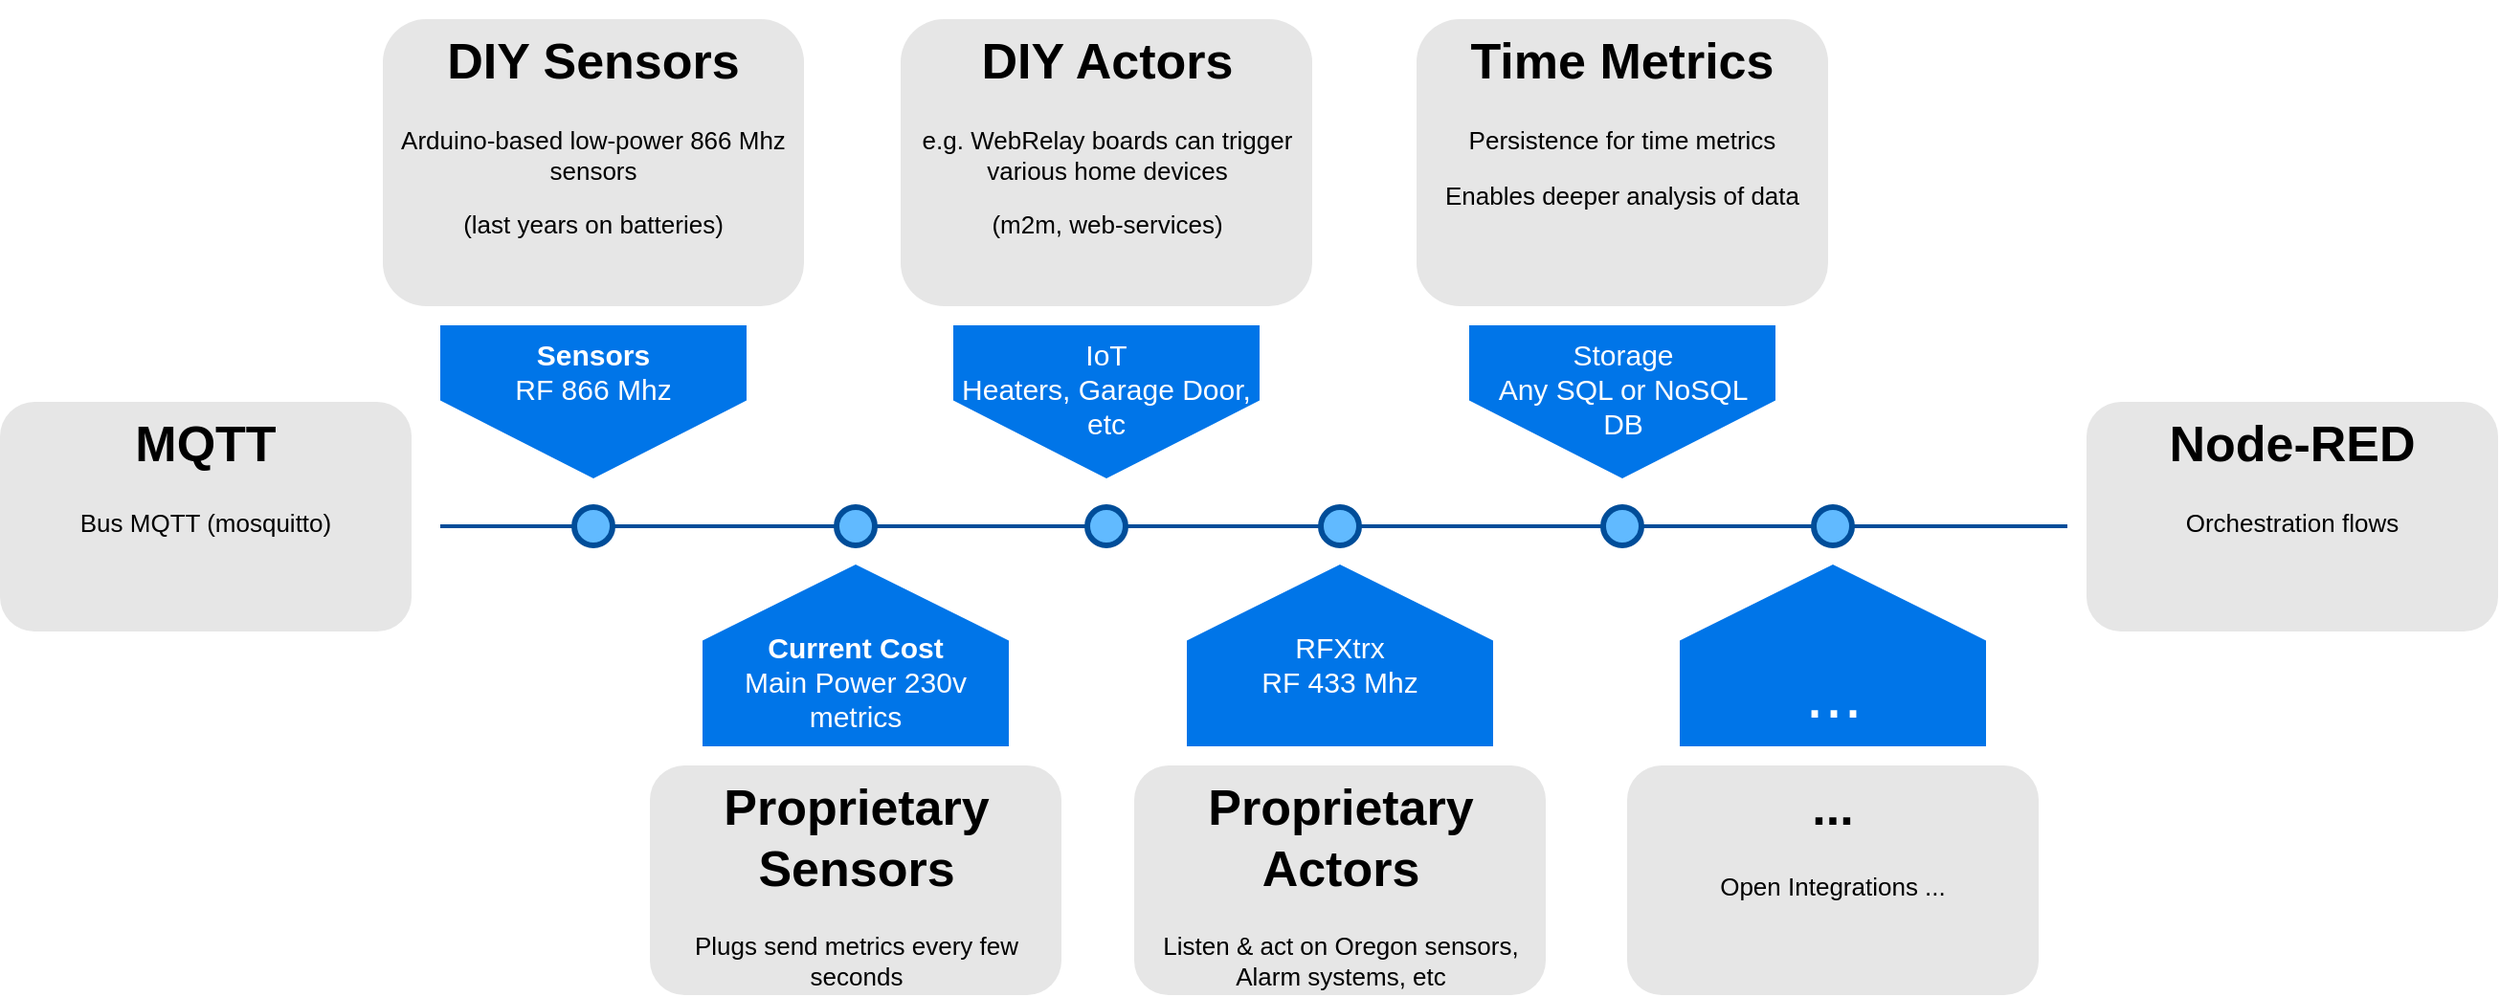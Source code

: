 <mxfile version="12.5.3" type="device"><diagram name="Page-1" id="82e54ff1-d628-8f03-85c4-9753963a91cd"><mxGraphModel dx="2804" dy="761" grid="1" gridSize="10" guides="1" tooltips="1" connect="1" arrows="1" fold="1" page="1" pageScale="1" pageWidth="1100" pageHeight="850" background="#ffffff" math="0" shadow="0"><root><mxCell id="0"/><mxCell id="1" parent="0"/><mxCell id="4ec97bd9e5d20128-1" value="" style="line;strokeWidth=2;html=1;fillColor=none;fontSize=28;fontColor=#004D99;strokeColor=#004D99;horizontal=0;shadow=0;" parent="1" vertex="1"><mxGeometry x="120" y="400" width="850" height="10" as="geometry"/></mxCell><mxCell id="4ec97bd9e5d20128-5" value="&lt;div&gt;&lt;b&gt;Sensors&lt;/b&gt;&lt;/div&gt;&lt;div&gt;RF 866 Mhz&lt;/div&gt;" style="shape=offPageConnector;whiteSpace=wrap;html=1;fillColor=#0075E8;fontSize=15;fontColor=#FFFFFF;size=0.509;verticalAlign=top;strokeColor=none;" parent="1" vertex="1"><mxGeometry x="120" y="300" width="160" height="80" as="geometry"/></mxCell><mxCell id="4ec97bd9e5d20128-6" value="&lt;div&gt;IoT&lt;/div&gt;&lt;div&gt;Heaters, Garage Door, etc&lt;/div&gt;" style="shape=offPageConnector;whiteSpace=wrap;html=1;fillColor=#0075E8;fontSize=15;fontColor=#FFFFFF;size=0.509;verticalAlign=top;strokeColor=none;" parent="1" vertex="1"><mxGeometry x="388" y="300" width="160" height="80" as="geometry"/></mxCell><mxCell id="4ec97bd9e5d20128-7" value="&lt;div&gt;&lt;b&gt;Current Cost&lt;/b&gt;&lt;/div&gt;&lt;div&gt;Main Power 230v metrics&lt;br&gt;&lt;/div&gt;" style="shape=offPageConnector;whiteSpace=wrap;html=1;fillColor=#0075E8;fontSize=15;fontColor=#FFFFFF;size=0.418;flipV=1;verticalAlign=bottom;strokeColor=none;spacingBottom=4;" parent="1" vertex="1"><mxGeometry x="257" y="425" width="160" height="95" as="geometry"/></mxCell><mxCell id="4ec97bd9e5d20128-8" value="&lt;div&gt;&lt;br&gt;&lt;div&gt;RFXtrx&lt;/div&gt;&lt;div&gt;RF 433 Mhz&lt;/div&gt;&lt;div&gt;&lt;br&gt;&lt;/div&gt;&lt;/div&gt;" style="shape=offPageConnector;whiteSpace=wrap;html=1;fillColor=#0075E8;fontSize=15;fontColor=#FFFFFF;size=0.418;flipV=1;verticalAlign=bottom;strokeColor=none;spacingBottom=4;" parent="1" vertex="1"><mxGeometry x="510" y="425" width="160" height="95" as="geometry"/></mxCell><mxCell id="4ec97bd9e5d20128-9" value="" style="ellipse;whiteSpace=wrap;html=1;fillColor=#61BAFF;fontSize=28;fontColor=#004D99;strokeWidth=3;strokeColor=#004D99;" parent="1" vertex="1"><mxGeometry x="190" y="395" width="20" height="20" as="geometry"/></mxCell><mxCell id="4ec97bd9e5d20128-10" value="" style="ellipse;whiteSpace=wrap;html=1;fillColor=#61BAFF;fontSize=28;fontColor=#004D99;strokeWidth=3;strokeColor=#004D99;" parent="1" vertex="1"><mxGeometry x="327" y="395" width="20" height="20" as="geometry"/></mxCell><mxCell id="4ec97bd9e5d20128-11" value="" style="ellipse;whiteSpace=wrap;html=1;fillColor=#61BAFF;fontSize=28;fontColor=#004D99;strokeWidth=3;strokeColor=#004D99;" parent="1" vertex="1"><mxGeometry x="458" y="395" width="20" height="20" as="geometry"/></mxCell><mxCell id="4ec97bd9e5d20128-13" value="" style="ellipse;whiteSpace=wrap;html=1;fillColor=#61BAFF;fontSize=28;fontColor=#004D99;strokeWidth=3;strokeColor=#004D99;" parent="1" vertex="1"><mxGeometry x="580" y="395" width="20" height="20" as="geometry"/></mxCell><mxCell id="4ec97bd9e5d20128-14" value="&lt;h1&gt;DIY Sensors&lt;/h1&gt;&lt;p&gt;Arduino-based low-power 866 Mhz sensors&lt;/p&gt;&lt;p&gt;(last years on batteries)&lt;br&gt;&lt;/p&gt;" style="text;html=1;spacing=5;spacingTop=-20;whiteSpace=wrap;overflow=hidden;strokeColor=none;strokeWidth=3;fillColor=#E6E6E6;fontSize=13;fontColor=#000000;align=center;rounded=1;" parent="1" vertex="1"><mxGeometry x="90" y="140" width="220" height="150" as="geometry"/></mxCell><mxCell id="4ec97bd9e5d20128-16" value="&lt;h1&gt;Proprietary Sensors&lt;br&gt;&lt;/h1&gt;&lt;p&gt;Plugs send metrics every few seconds &lt;br&gt;&lt;/p&gt;" style="text;html=1;spacing=5;spacingTop=-20;whiteSpace=wrap;overflow=hidden;strokeColor=none;strokeWidth=3;fillColor=#E6E6E6;fontSize=13;fontColor=#000000;align=center;rounded=1;" parent="1" vertex="1"><mxGeometry x="229.5" y="530" width="215" height="120" as="geometry"/></mxCell><mxCell id="4ec97bd9e5d20128-17" value="&lt;h1&gt;DIY Actors&lt;br&gt;&lt;/h1&gt;&lt;p&gt;e.g. WebRelay boards can trigger various home devices&lt;/p&gt;&lt;p&gt;(m2m, web-services)&lt;br&gt;&lt;/p&gt;" style="text;html=1;spacing=5;spacingTop=-20;whiteSpace=wrap;overflow=hidden;strokeColor=none;strokeWidth=3;fillColor=#E6E6E6;fontSize=13;fontColor=#000000;align=center;rounded=1;" parent="1" vertex="1"><mxGeometry x="360.5" y="140" width="215" height="150" as="geometry"/></mxCell><mxCell id="4ec97bd9e5d20128-18" value="&lt;h1&gt;Proprietary Actors&lt;/h1&gt;&lt;p&gt;Listen &amp;amp; act on Oregon sensors, Alarm systems, etc&lt;br&gt;&lt;/p&gt;" style="text;html=1;spacing=5;spacingTop=-20;whiteSpace=wrap;overflow=hidden;strokeColor=none;strokeWidth=3;fillColor=#E6E6E6;fontSize=13;fontColor=#000000;align=center;rounded=1;" parent="1" vertex="1"><mxGeometry x="482.5" y="530" width="215" height="120" as="geometry"/></mxCell><mxCell id="AegkulRfdkz3K5li59pb-1" value="&lt;h1&gt;MQTT&lt;/h1&gt;&lt;p&gt;Bus MQTT (mosquitto)&lt;br&gt;&lt;/p&gt;" style="text;html=1;spacing=5;spacingTop=-20;whiteSpace=wrap;overflow=hidden;strokeColor=none;strokeWidth=3;fillColor=#E6E6E6;fontSize=13;fontColor=#000000;align=center;rounded=1;" vertex="1" parent="1"><mxGeometry x="-110" y="340" width="215" height="120" as="geometry"/></mxCell><mxCell id="AegkulRfdkz3K5li59pb-2" value="&lt;h1&gt;Node-RED&lt;br&gt;&lt;/h1&gt;&lt;p&gt;Orchestration flows&lt;br&gt;&lt;/p&gt;" style="text;html=1;spacing=5;spacingTop=-20;whiteSpace=wrap;overflow=hidden;strokeColor=none;strokeWidth=3;fillColor=#E6E6E6;fontSize=13;fontColor=#000000;align=center;rounded=1;" vertex="1" parent="1"><mxGeometry x="980" y="340" width="215" height="120" as="geometry"/></mxCell><mxCell id="AegkulRfdkz3K5li59pb-3" value="&lt;div&gt;Storage&lt;/div&gt;&lt;div&gt;Any SQL or NoSQL&lt;/div&gt;&lt;div&gt;DB&lt;br&gt;&lt;/div&gt;" style="shape=offPageConnector;whiteSpace=wrap;html=1;fillColor=#0075E8;fontSize=15;fontColor=#FFFFFF;size=0.509;verticalAlign=top;strokeColor=none;" vertex="1" parent="1"><mxGeometry x="657.5" y="300" width="160" height="80" as="geometry"/></mxCell><mxCell id="AegkulRfdkz3K5li59pb-4" value="" style="ellipse;whiteSpace=wrap;html=1;fillColor=#61BAFF;fontSize=28;fontColor=#004D99;strokeWidth=3;strokeColor=#004D99;" vertex="1" parent="1"><mxGeometry x="727.5" y="395" width="20" height="20" as="geometry"/></mxCell><mxCell id="AegkulRfdkz3K5li59pb-5" value="&lt;h1&gt;Time Metrics&lt;br&gt;&lt;/h1&gt;&lt;p&gt;Persistence for time metrics&lt;/p&gt;&lt;p&gt;Enables deeper analysis of data&lt;br&gt;&lt;/p&gt;" style="text;html=1;spacing=5;spacingTop=-20;whiteSpace=wrap;overflow=hidden;strokeColor=none;strokeWidth=3;fillColor=#E6E6E6;fontSize=13;fontColor=#000000;align=center;rounded=1;" vertex="1" parent="1"><mxGeometry x="630" y="140" width="215" height="150" as="geometry"/></mxCell><mxCell id="AegkulRfdkz3K5li59pb-6" value="&lt;font style=&quot;font-size: 36px&quot;&gt;...&lt;/font&gt;" style="shape=offPageConnector;whiteSpace=wrap;html=1;fillColor=#0075E8;fontSize=15;fontColor=#FFFFFF;size=0.418;flipV=1;verticalAlign=bottom;strokeColor=none;spacingBottom=4;" vertex="1" parent="1"><mxGeometry x="767.5" y="425" width="160" height="95" as="geometry"/></mxCell><mxCell id="AegkulRfdkz3K5li59pb-7" value="&lt;h1&gt;...&lt;/h1&gt;&lt;p&gt;Open Integrations ...&lt;br&gt;&lt;/p&gt;" style="text;html=1;spacing=5;spacingTop=-20;whiteSpace=wrap;overflow=hidden;strokeColor=none;strokeWidth=3;fillColor=#E6E6E6;fontSize=13;fontColor=#000000;align=center;rounded=1;" vertex="1" parent="1"><mxGeometry x="740" y="530" width="215" height="120" as="geometry"/></mxCell><mxCell id="AegkulRfdkz3K5li59pb-8" value="" style="ellipse;whiteSpace=wrap;html=1;fillColor=#61BAFF;fontSize=28;fontColor=#004D99;strokeWidth=3;strokeColor=#004D99;" vertex="1" parent="1"><mxGeometry x="837.5" y="395" width="20" height="20" as="geometry"/></mxCell></root></mxGraphModel></diagram></mxfile>